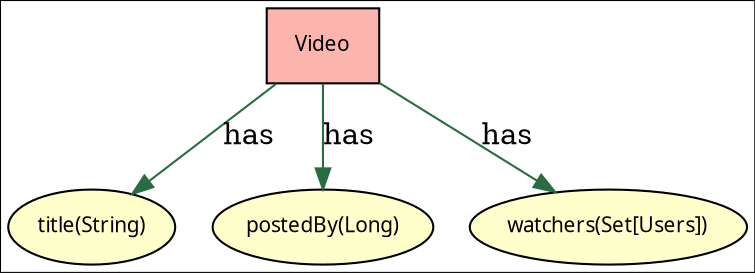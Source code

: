 digraph G {
    node[shape=rectangle, fontname=Tahoma, fontsize=10, style="filled",
        gradientangle="270", fillcolor="bisque", colorscheme="pastel19"]
  	colorscheme="pastel19"
    cluster=true;

		Video [fillcolor="1"]
		
		

		
	    title [label="title(String)" fillcolor="6" shape=ellipse ]
	    
            Video -> title [color="#2A6C41" label="has"]
	    
		
	    postedBy [label="postedBy(Long)" fillcolor="6" shape=ellipse ]
	    
            Video -> postedBy [color="#2A6C41" label="has"]
	    
		
	    watchers [label="watchers(Set[Users])" fillcolor="6" shape=ellipse ]
	    
            Video -> watchers [color="#2A6C41" label="has"]
	    
	
}

